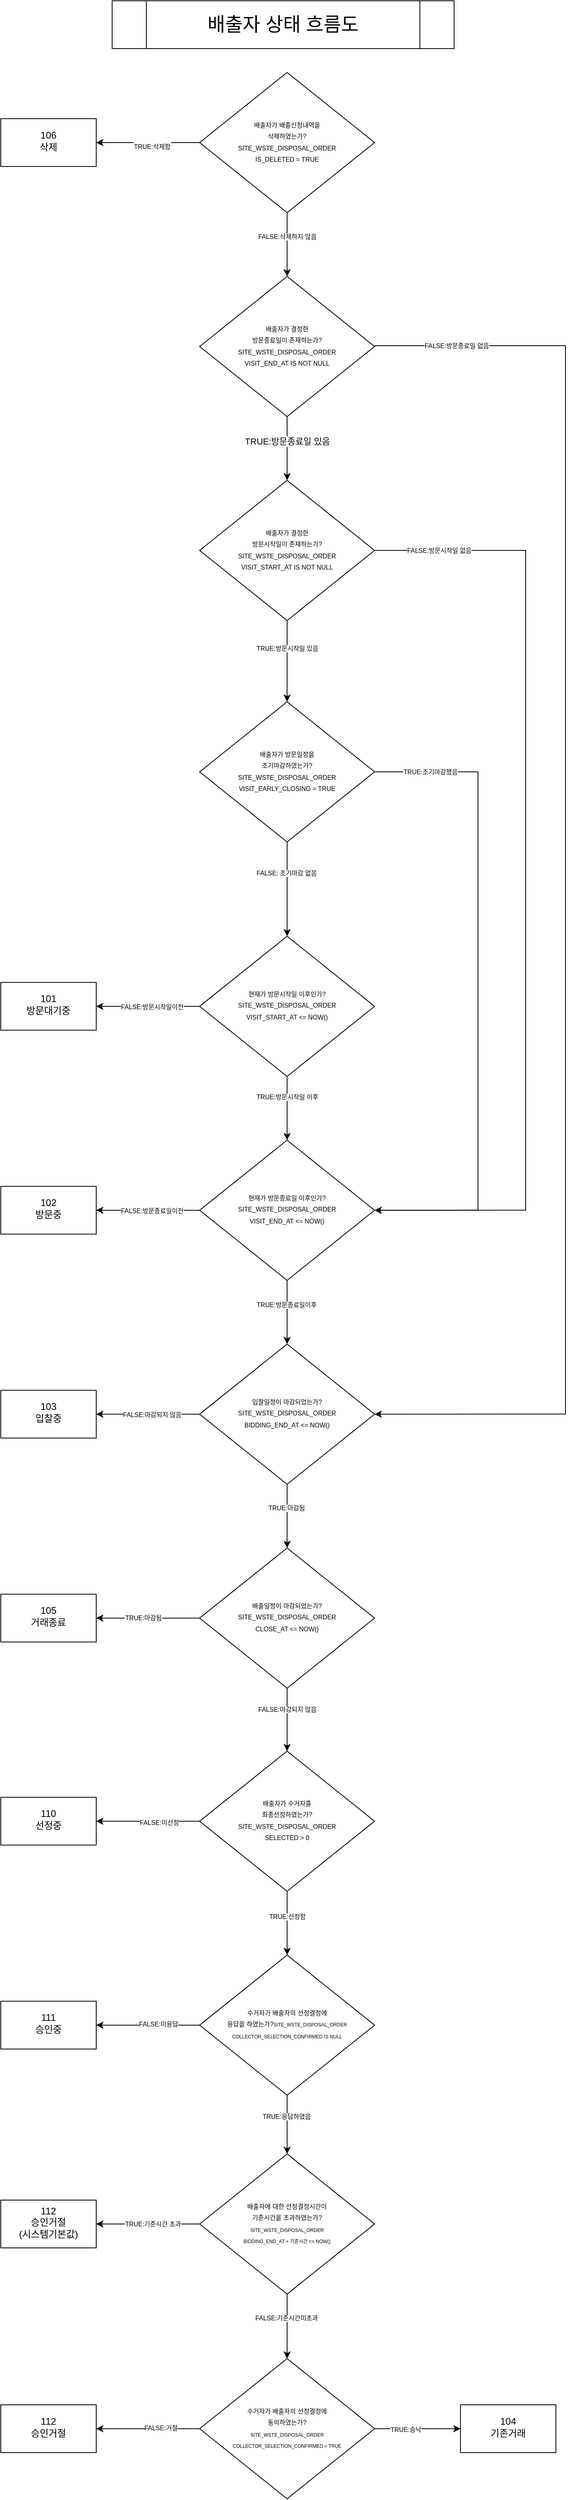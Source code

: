 <mxfile version="16.5.6" type="device"><diagram id="aDc1hncILwQoEWt4NbYm" name="Page-1"><mxGraphModel dx="1723" dy="1473" grid="1" gridSize="10" guides="1" tooltips="1" connect="1" arrows="1" fold="1" page="1" pageScale="1" pageWidth="827" pageHeight="1169" math="0" shadow="0"><root><mxCell id="0"/><mxCell id="1" parent="0"/><mxCell id="hKk7CEB78ARFkCl5woVm-1" value="" style="edgeStyle=orthogonalEdgeStyle;rounded=0;orthogonalLoop=1;jettySize=auto;html=1;fontSize=24;" parent="1" source="hKk7CEB78ARFkCl5woVm-5" target="hKk7CEB78ARFkCl5woVm-6" edge="1"><mxGeometry relative="1" as="geometry"/></mxCell><mxCell id="hKk7CEB78ARFkCl5woVm-2" value="&lt;font style=&quot;font-size: 8px&quot;&gt;TRUE:삭제함&lt;/font&gt;" style="edgeLabel;html=1;align=center;verticalAlign=middle;resizable=0;points=[];fontSize=24;" parent="hKk7CEB78ARFkCl5woVm-1" vertex="1" connectable="0"><mxGeometry x="-0.191" y="1" relative="1" as="geometry"><mxPoint x="-8" y="-1" as="offset"/></mxGeometry></mxCell><mxCell id="hKk7CEB78ARFkCl5woVm-3" value="" style="edgeStyle=orthogonalEdgeStyle;rounded=0;orthogonalLoop=1;jettySize=auto;html=1;fontSize=8;" parent="1" source="hKk7CEB78ARFkCl5woVm-5" target="hKk7CEB78ARFkCl5woVm-11" edge="1"><mxGeometry relative="1" as="geometry"/></mxCell><mxCell id="hKk7CEB78ARFkCl5woVm-4" value="FALSE:삭제하지 않음" style="edgeLabel;html=1;align=center;verticalAlign=middle;resizable=0;points=[];fontSize=8;" parent="hKk7CEB78ARFkCl5woVm-3" vertex="1" connectable="0"><mxGeometry x="-0.251" relative="1" as="geometry"><mxPoint as="offset"/></mxGeometry></mxCell><mxCell id="hKk7CEB78ARFkCl5woVm-5" value="&lt;font&gt;&lt;span style=&quot;font-size: 8px&quot;&gt;배출자가 배출신청내역을 &lt;br&gt;삭제하였는가?&lt;br&gt;&lt;/span&gt;&lt;span style=&quot;font-size: 8px&quot;&gt;SITE_WSTE_DISPOSAL_ORDER&lt;/span&gt;&lt;br&gt;&lt;span style=&quot;font-size: 8px&quot;&gt;IS_DELETED = TRUE&lt;/span&gt;&lt;br&gt;&lt;/font&gt;" style="rhombus;whiteSpace=wrap;html=1;shadow=0;fontFamily=Helvetica;fontSize=12;align=center;strokeWidth=1;spacing=6;spacingTop=-4;" parent="1" vertex="1"><mxGeometry x="-500" y="310" width="220" height="176" as="geometry"/></mxCell><mxCell id="hKk7CEB78ARFkCl5woVm-6" value="106&lt;br&gt;삭제" style="whiteSpace=wrap;html=1;shadow=0;strokeWidth=1;spacing=6;spacingTop=-4;" parent="1" vertex="1"><mxGeometry x="-750" y="368" width="120" height="60" as="geometry"/></mxCell><mxCell id="eWd9dgTw3nBhgQMVdgge-110" value="" style="edgeStyle=orthogonalEdgeStyle;rounded=0;orthogonalLoop=1;jettySize=auto;html=1;" edge="1" parent="1" source="hKk7CEB78ARFkCl5woVm-11" target="eWd9dgTw3nBhgQMVdgge-109"><mxGeometry relative="1" as="geometry"/></mxCell><mxCell id="eWd9dgTw3nBhgQMVdgge-111" value="TRUE:방문종료일 있음" style="edgeLabel;html=1;align=center;verticalAlign=middle;resizable=0;points=[];" vertex="1" connectable="0" parent="eWd9dgTw3nBhgQMVdgge-110"><mxGeometry x="-0.229" relative="1" as="geometry"><mxPoint as="offset"/></mxGeometry></mxCell><mxCell id="eWd9dgTw3nBhgQMVdgge-117" style="edgeStyle=orthogonalEdgeStyle;rounded=0;orthogonalLoop=1;jettySize=auto;html=1;exitX=1;exitY=0.5;exitDx=0;exitDy=0;entryX=1;entryY=0.5;entryDx=0;entryDy=0;fontSize=8;" edge="1" parent="1" source="hKk7CEB78ARFkCl5woVm-11" target="eWd9dgTw3nBhgQMVdgge-82"><mxGeometry relative="1" as="geometry"><Array as="points"><mxPoint x="-40" y="653"/><mxPoint x="-40" y="1994"/></Array></mxGeometry></mxCell><mxCell id="eWd9dgTw3nBhgQMVdgge-118" value="FALSE:방문종료일 없음" style="edgeLabel;html=1;align=center;verticalAlign=middle;resizable=0;points=[];fontSize=8;" vertex="1" connectable="0" parent="eWd9dgTw3nBhgQMVdgge-117"><mxGeometry x="-0.922" y="1" relative="1" as="geometry"><mxPoint x="33" y="1" as="offset"/></mxGeometry></mxCell><mxCell id="hKk7CEB78ARFkCl5woVm-11" value="&lt;font&gt;&lt;font style=&quot;font-size: 8px&quot;&gt;배출자가 결정한 &lt;br&gt;방문종료일이&amp;nbsp;존재하는가?&lt;/font&gt;&lt;span style=&quot;font-size: 8px&quot;&gt;SITE_WSTE_DISPOSAL_ORDER&lt;/span&gt;&lt;br&gt;&lt;span style=&quot;font-size: 8px&quot;&gt;VISIT_END_AT IS NOT NULL&lt;/span&gt;&lt;br&gt;&lt;/font&gt;" style="rhombus;whiteSpace=wrap;html=1;shadow=0;fontFamily=Helvetica;fontSize=12;align=center;strokeWidth=1;spacing=6;spacingTop=-4;" parent="1" vertex="1"><mxGeometry x="-500" y="566" width="220" height="176" as="geometry"/></mxCell><mxCell id="hKk7CEB78ARFkCl5woVm-54" value="&lt;font style=&quot;font-size: 24px&quot;&gt;배출자 상태 흐름도&lt;/font&gt;" style="shape=process;whiteSpace=wrap;html=1;backgroundOutline=1;fontSize=6;" parent="1" vertex="1"><mxGeometry x="-610" y="220" width="430" height="60" as="geometry"/></mxCell><mxCell id="eWd9dgTw3nBhgQMVdgge-67" value="" style="edgeStyle=orthogonalEdgeStyle;rounded=0;orthogonalLoop=1;jettySize=auto;html=1;fontSize=8;" edge="1" parent="1" source="eWd9dgTw3nBhgQMVdgge-70" target="eWd9dgTw3nBhgQMVdgge-71"><mxGeometry relative="1" as="geometry"/></mxCell><mxCell id="eWd9dgTw3nBhgQMVdgge-68" value="FALSE:방문시작일이전" style="edgeLabel;html=1;align=center;verticalAlign=middle;resizable=0;points=[];fontSize=8;" vertex="1" connectable="0" parent="eWd9dgTw3nBhgQMVdgge-67"><mxGeometry x="-0.298" relative="1" as="geometry"><mxPoint x="-15" as="offset"/></mxGeometry></mxCell><mxCell id="eWd9dgTw3nBhgQMVdgge-69" value="" style="edgeStyle=orthogonalEdgeStyle;rounded=0;orthogonalLoop=1;jettySize=auto;html=1;fontSize=8;" edge="1" parent="1" source="eWd9dgTw3nBhgQMVdgge-70" target="eWd9dgTw3nBhgQMVdgge-76"><mxGeometry relative="1" as="geometry"/></mxCell><mxCell id="eWd9dgTw3nBhgQMVdgge-119" value="TRUE:방문시작일 이후" style="edgeLabel;html=1;align=center;verticalAlign=middle;resizable=0;points=[];fontSize=8;" vertex="1" connectable="0" parent="eWd9dgTw3nBhgQMVdgge-69"><mxGeometry x="-0.643" y="1" relative="1" as="geometry"><mxPoint x="-1" y="11" as="offset"/></mxGeometry></mxCell><mxCell id="eWd9dgTw3nBhgQMVdgge-70" value="&lt;font&gt;&lt;span style=&quot;font-size: 8px&quot;&gt;현재가 방문시작일 이후인가?&lt;/span&gt;&lt;span style=&quot;font-size: 8px&quot;&gt;SITE_WSTE_DISPOSAL_ORDER&lt;/span&gt;&lt;br&gt;&lt;span style=&quot;font-size: 8px&quot;&gt;VISIT_START_AT &amp;lt;= NOW()&lt;/span&gt;&lt;br&gt;&lt;/font&gt;" style="rhombus;whiteSpace=wrap;html=1;shadow=0;fontFamily=Helvetica;fontSize=12;align=center;strokeWidth=1;spacing=6;spacingTop=-4;" vertex="1" parent="1"><mxGeometry x="-500" y="1394.33" width="220" height="176" as="geometry"/></mxCell><mxCell id="eWd9dgTw3nBhgQMVdgge-71" value="101&lt;br&gt;방문대기중" style="whiteSpace=wrap;html=1;shadow=0;strokeWidth=1;spacing=6;spacingTop=-4;" vertex="1" parent="1"><mxGeometry x="-750" y="1452.33" width="120" height="60" as="geometry"/></mxCell><mxCell id="eWd9dgTw3nBhgQMVdgge-72" value="" style="edgeStyle=orthogonalEdgeStyle;rounded=0;orthogonalLoop=1;jettySize=auto;html=1;fontSize=8;" edge="1" parent="1" source="eWd9dgTw3nBhgQMVdgge-76" target="eWd9dgTw3nBhgQMVdgge-77"><mxGeometry relative="1" as="geometry"/></mxCell><mxCell id="eWd9dgTw3nBhgQMVdgge-73" value="FALSE:방문종료일이전" style="edgeLabel;html=1;align=center;verticalAlign=middle;resizable=0;points=[];fontSize=8;" vertex="1" connectable="0" parent="eWd9dgTw3nBhgQMVdgge-72"><mxGeometry x="0.17" relative="1" as="geometry"><mxPoint x="16" as="offset"/></mxGeometry></mxCell><mxCell id="eWd9dgTw3nBhgQMVdgge-74" value="" style="edgeStyle=orthogonalEdgeStyle;rounded=0;orthogonalLoop=1;jettySize=auto;html=1;fontSize=8;" edge="1" parent="1" source="eWd9dgTw3nBhgQMVdgge-76" target="eWd9dgTw3nBhgQMVdgge-82"><mxGeometry relative="1" as="geometry"/></mxCell><mxCell id="eWd9dgTw3nBhgQMVdgge-75" value="TRUE:방문종료일이후" style="edgeLabel;html=1;align=center;verticalAlign=middle;resizable=0;points=[];fontSize=8;" vertex="1" connectable="0" parent="eWd9dgTw3nBhgQMVdgge-74"><mxGeometry x="-0.255" y="-1" relative="1" as="geometry"><mxPoint as="offset"/></mxGeometry></mxCell><mxCell id="eWd9dgTw3nBhgQMVdgge-76" value="&lt;font&gt;&lt;span style=&quot;font-size: 8px&quot;&gt;현재가 방문종료일 이후인가?&lt;/span&gt;&lt;span style=&quot;font-size: 8px&quot;&gt;SITE_WSTE_DISPOSAL_ORDER&lt;/span&gt;&lt;br&gt;&lt;span style=&quot;font-size: 8px&quot;&gt;VISIT_END_AT &amp;lt;= NOW()&lt;/span&gt;&lt;br&gt;&lt;/font&gt;" style="rhombus;whiteSpace=wrap;html=1;shadow=0;fontFamily=Helvetica;fontSize=12;align=center;strokeWidth=1;spacing=6;spacingTop=-4;" vertex="1" parent="1"><mxGeometry x="-500" y="1650.33" width="220" height="176" as="geometry"/></mxCell><mxCell id="eWd9dgTw3nBhgQMVdgge-77" value="102&lt;br&gt;방문중" style="whiteSpace=wrap;html=1;shadow=0;strokeWidth=1;spacing=6;spacingTop=-4;" vertex="1" parent="1"><mxGeometry x="-750" y="1708.33" width="120" height="60" as="geometry"/></mxCell><mxCell id="eWd9dgTw3nBhgQMVdgge-78" value="" style="edgeStyle=orthogonalEdgeStyle;rounded=0;orthogonalLoop=1;jettySize=auto;html=1;fontSize=8;" edge="1" parent="1" source="eWd9dgTw3nBhgQMVdgge-82" target="eWd9dgTw3nBhgQMVdgge-83"><mxGeometry relative="1" as="geometry"/></mxCell><mxCell id="eWd9dgTw3nBhgQMVdgge-79" value="FALSE:마감되지 않음" style="edgeLabel;html=1;align=center;verticalAlign=middle;resizable=0;points=[];fontSize=8;" vertex="1" connectable="0" parent="eWd9dgTw3nBhgQMVdgge-78"><mxGeometry x="-0.272" relative="1" as="geometry"><mxPoint x="-13" as="offset"/></mxGeometry></mxCell><mxCell id="eWd9dgTw3nBhgQMVdgge-80" value="" style="edgeStyle=orthogonalEdgeStyle;rounded=0;orthogonalLoop=1;jettySize=auto;html=1;fontSize=8;entryX=0.5;entryY=0;entryDx=0;entryDy=0;" edge="1" parent="1" source="eWd9dgTw3nBhgQMVdgge-82" target="eWd9dgTw3nBhgQMVdgge-107"><mxGeometry relative="1" as="geometry"><mxPoint x="-360" y="2152.33" as="targetPoint"/></mxGeometry></mxCell><mxCell id="eWd9dgTw3nBhgQMVdgge-81" value="TRUE:마감됨" style="edgeLabel;html=1;align=center;verticalAlign=middle;resizable=0;points=[];fontSize=8;" vertex="1" connectable="0" parent="eWd9dgTw3nBhgQMVdgge-80"><mxGeometry x="-0.264" y="-1" relative="1" as="geometry"><mxPoint as="offset"/></mxGeometry></mxCell><mxCell id="eWd9dgTw3nBhgQMVdgge-82" value="&lt;font&gt;&lt;span style=&quot;font-size: 8px&quot;&gt;입찰일정이 마감되었는가?&lt;/span&gt;&lt;span style=&quot;font-size: 8px&quot;&gt;SITE_WSTE_DISPOSAL_ORDER&lt;/span&gt;&lt;br&gt;&lt;span style=&quot;font-size: 8px&quot;&gt;BIDDING_END_AT &amp;lt;= NOW()&lt;/span&gt;&lt;br&gt;&lt;/font&gt;" style="rhombus;whiteSpace=wrap;html=1;shadow=0;fontFamily=Helvetica;fontSize=12;align=center;strokeWidth=1;spacing=6;spacingTop=-4;" vertex="1" parent="1"><mxGeometry x="-500" y="1906.33" width="220" height="176" as="geometry"/></mxCell><mxCell id="eWd9dgTw3nBhgQMVdgge-83" value="103&lt;br&gt;입찰중" style="whiteSpace=wrap;html=1;shadow=0;strokeWidth=1;spacing=6;spacingTop=-4;" vertex="1" parent="1"><mxGeometry x="-750" y="1964.33" width="120" height="60" as="geometry"/></mxCell><mxCell id="eWd9dgTw3nBhgQMVdgge-84" value="" style="edgeStyle=orthogonalEdgeStyle;rounded=0;orthogonalLoop=1;jettySize=auto;html=1;fontSize=8;" edge="1" parent="1" source="eWd9dgTw3nBhgQMVdgge-88" target="eWd9dgTw3nBhgQMVdgge-89"><mxGeometry relative="1" as="geometry"/></mxCell><mxCell id="eWd9dgTw3nBhgQMVdgge-85" value="FALSE:미선정" style="edgeLabel;html=1;align=center;verticalAlign=middle;resizable=0;points=[];fontSize=8;" vertex="1" connectable="0" parent="eWd9dgTw3nBhgQMVdgge-84"><mxGeometry x="-0.218" y="1" relative="1" as="geometry"><mxPoint as="offset"/></mxGeometry></mxCell><mxCell id="eWd9dgTw3nBhgQMVdgge-86" value="" style="edgeStyle=orthogonalEdgeStyle;rounded=0;orthogonalLoop=1;jettySize=auto;html=1;fontSize=8;" edge="1" parent="1" source="eWd9dgTw3nBhgQMVdgge-88" target="eWd9dgTw3nBhgQMVdgge-94"><mxGeometry relative="1" as="geometry"/></mxCell><mxCell id="eWd9dgTw3nBhgQMVdgge-87" value="TRUE:선정함" style="edgeLabel;html=1;align=center;verticalAlign=middle;resizable=0;points=[];fontSize=8;" vertex="1" connectable="0" parent="eWd9dgTw3nBhgQMVdgge-86"><mxGeometry x="-0.229" relative="1" as="geometry"><mxPoint as="offset"/></mxGeometry></mxCell><mxCell id="eWd9dgTw3nBhgQMVdgge-88" value="&lt;font&gt;&lt;font style=&quot;font-size: 8px&quot;&gt;배출자가 수거자를&lt;br&gt;최종선정하였는가?&lt;br&gt;&lt;/font&gt;&lt;span style=&quot;font-size: 8px&quot;&gt;SITE_WSTE_DISPOSAL_ORDER&lt;/span&gt;&lt;br style=&quot;font-size: 8px&quot;&gt;&lt;span style=&quot;font-size: 8px&quot;&gt;SELECTED &amp;gt; 0&lt;/span&gt;&lt;br&gt;&lt;/font&gt;" style="rhombus;whiteSpace=wrap;html=1;shadow=0;fontFamily=Helvetica;fontSize=12;align=center;strokeWidth=1;spacing=6;spacingTop=-4;" vertex="1" parent="1"><mxGeometry x="-500" y="2417.33" width="220" height="176" as="geometry"/></mxCell><mxCell id="eWd9dgTw3nBhgQMVdgge-89" value="110&lt;br&gt;선정중" style="whiteSpace=wrap;html=1;shadow=0;strokeWidth=1;spacing=6;spacingTop=-4;" vertex="1" parent="1"><mxGeometry x="-750" y="2475.33" width="120" height="60" as="geometry"/></mxCell><mxCell id="eWd9dgTw3nBhgQMVdgge-90" value="" style="edgeStyle=orthogonalEdgeStyle;rounded=0;orthogonalLoop=1;jettySize=auto;html=1;fontSize=8;" edge="1" parent="1" source="eWd9dgTw3nBhgQMVdgge-94" target="eWd9dgTw3nBhgQMVdgge-95"><mxGeometry relative="1" as="geometry"/></mxCell><mxCell id="eWd9dgTw3nBhgQMVdgge-91" value="FALSE:미응답" style="edgeLabel;html=1;align=center;verticalAlign=middle;resizable=0;points=[];fontSize=8;" vertex="1" connectable="0" parent="eWd9dgTw3nBhgQMVdgge-90"><mxGeometry x="-0.191" y="-2" relative="1" as="geometry"><mxPoint as="offset"/></mxGeometry></mxCell><mxCell id="eWd9dgTw3nBhgQMVdgge-92" value="" style="edgeStyle=orthogonalEdgeStyle;rounded=0;orthogonalLoop=1;jettySize=auto;html=1;fontSize=8;entryX=0.5;entryY=0;entryDx=0;entryDy=0;" edge="1" parent="1" source="eWd9dgTw3nBhgQMVdgge-94" target="eWd9dgTw3nBhgQMVdgge-127"><mxGeometry relative="1" as="geometry"/></mxCell><mxCell id="eWd9dgTw3nBhgQMVdgge-93" value="TRUE:응답하였음" style="edgeLabel;html=1;align=center;verticalAlign=middle;resizable=0;points=[];fontSize=8;" vertex="1" connectable="0" parent="eWd9dgTw3nBhgQMVdgge-92"><mxGeometry x="-0.281" y="-1" relative="1" as="geometry"><mxPoint as="offset"/></mxGeometry></mxCell><mxCell id="eWd9dgTw3nBhgQMVdgge-94" value="&lt;font&gt;&lt;font style=&quot;font-size: 8px&quot;&gt;수거자가 배출자의 선정결정에&lt;br&gt;응답을 하였는가?&lt;/font&gt;&lt;span style=&quot;font-size: 6px&quot;&gt;SITE_WSTE_DISPOSAL_ORDER&lt;/span&gt;&lt;br style=&quot;font-size: 6px&quot;&gt;&lt;span style=&quot;font-size: 6px&quot;&gt;COLLECTOR_SELECTION_CONFIRMED IS NULL&lt;/span&gt;&lt;br&gt;&lt;/font&gt;" style="rhombus;whiteSpace=wrap;html=1;shadow=0;fontFamily=Helvetica;fontSize=12;align=center;strokeWidth=1;spacing=6;spacingTop=-4;" vertex="1" parent="1"><mxGeometry x="-500" y="2673.33" width="220" height="176" as="geometry"/></mxCell><mxCell id="eWd9dgTw3nBhgQMVdgge-95" value="111&lt;br&gt;승인중" style="whiteSpace=wrap;html=1;shadow=0;strokeWidth=1;spacing=6;spacingTop=-4;" vertex="1" parent="1"><mxGeometry x="-750" y="2731.33" width="120" height="60" as="geometry"/></mxCell><mxCell id="eWd9dgTw3nBhgQMVdgge-96" value="" style="edgeStyle=orthogonalEdgeStyle;rounded=0;orthogonalLoop=1;jettySize=auto;html=1;fontSize=8;" edge="1" parent="1" source="eWd9dgTw3nBhgQMVdgge-100" target="eWd9dgTw3nBhgQMVdgge-101"><mxGeometry relative="1" as="geometry"/></mxCell><mxCell id="eWd9dgTw3nBhgQMVdgge-97" value="FALSE:거절" style="edgeLabel;html=1;align=center;verticalAlign=middle;resizable=0;points=[];fontSize=8;" vertex="1" connectable="0" parent="eWd9dgTw3nBhgQMVdgge-96"><mxGeometry x="-0.245" y="-1" relative="1" as="geometry"><mxPoint as="offset"/></mxGeometry></mxCell><mxCell id="eWd9dgTw3nBhgQMVdgge-98" value="" style="edgeStyle=orthogonalEdgeStyle;rounded=0;orthogonalLoop=1;jettySize=auto;html=1;fontSize=8;" edge="1" parent="1" source="eWd9dgTw3nBhgQMVdgge-100" target="eWd9dgTw3nBhgQMVdgge-102"><mxGeometry relative="1" as="geometry"/></mxCell><mxCell id="eWd9dgTw3nBhgQMVdgge-99" value="TRUE:승낙" style="edgeLabel;html=1;align=center;verticalAlign=middle;resizable=0;points=[];fontSize=8;" vertex="1" connectable="0" parent="eWd9dgTw3nBhgQMVdgge-98"><mxGeometry x="-0.274" y="-1" relative="1" as="geometry"><mxPoint as="offset"/></mxGeometry></mxCell><mxCell id="eWd9dgTw3nBhgQMVdgge-100" value="&lt;font&gt;&lt;font style=&quot;font-size: 8px&quot;&gt;수거자가 배출자의 선정결정에&lt;br&gt;동의하였는가?&lt;/font&gt;&lt;br style=&quot;font-size: 6px&quot;&gt;&lt;span style=&quot;font-size: 6px&quot;&gt;SITE_WSTE_DISPOSAL_ORDER&lt;/span&gt;&lt;br style=&quot;font-size: 6px&quot;&gt;&lt;span style=&quot;font-size: 6px&quot;&gt;COLLECTOR_SELECTION_CONFIRMED = TRUE&lt;/span&gt;&lt;br&gt;&lt;/font&gt;" style="rhombus;whiteSpace=wrap;html=1;shadow=0;fontFamily=Helvetica;fontSize=12;align=center;strokeWidth=1;spacing=6;spacingTop=-4;" vertex="1" parent="1"><mxGeometry x="-500" y="3180.0" width="220" height="176" as="geometry"/></mxCell><mxCell id="eWd9dgTw3nBhgQMVdgge-101" value="112&lt;br&gt;승인거절" style="whiteSpace=wrap;html=1;shadow=0;strokeWidth=1;spacing=6;spacingTop=-4;" vertex="1" parent="1"><mxGeometry x="-750" y="3238.0" width="120" height="60" as="geometry"/></mxCell><mxCell id="eWd9dgTw3nBhgQMVdgge-102" value="104&lt;br&gt;기존거래" style="whiteSpace=wrap;html=1;shadow=0;strokeWidth=1;spacing=6;spacingTop=-4;" vertex="1" parent="1"><mxGeometry x="-172" y="3238.0" width="120" height="60" as="geometry"/></mxCell><mxCell id="eWd9dgTw3nBhgQMVdgge-103" value="" style="edgeStyle=orthogonalEdgeStyle;rounded=0;orthogonalLoop=1;jettySize=auto;html=1;fontSize=8;entryX=0.5;entryY=0;entryDx=0;entryDy=0;" edge="1" parent="1" source="eWd9dgTw3nBhgQMVdgge-107" target="eWd9dgTw3nBhgQMVdgge-88"><mxGeometry relative="1" as="geometry"><mxPoint x="-360" y="2402.33" as="targetPoint"/></mxGeometry></mxCell><mxCell id="eWd9dgTw3nBhgQMVdgge-104" value="FALSE:마감되지 않음" style="edgeLabel;html=1;align=center;verticalAlign=middle;resizable=0;points=[];fontSize=8;" vertex="1" connectable="0" parent="eWd9dgTw3nBhgQMVdgge-103"><mxGeometry x="-0.339" relative="1" as="geometry"><mxPoint as="offset"/></mxGeometry></mxCell><mxCell id="eWd9dgTw3nBhgQMVdgge-105" value="" style="edgeStyle=orthogonalEdgeStyle;rounded=0;orthogonalLoop=1;jettySize=auto;html=1;fontSize=8;" edge="1" parent="1" source="eWd9dgTw3nBhgQMVdgge-107" target="eWd9dgTw3nBhgQMVdgge-108"><mxGeometry relative="1" as="geometry"/></mxCell><mxCell id="eWd9dgTw3nBhgQMVdgge-106" value="TRUE:마감됨" style="edgeLabel;html=1;align=center;verticalAlign=middle;resizable=0;points=[];fontSize=8;" vertex="1" connectable="0" parent="eWd9dgTw3nBhgQMVdgge-105"><mxGeometry x="0.098" y="-1" relative="1" as="geometry"><mxPoint as="offset"/></mxGeometry></mxCell><mxCell id="eWd9dgTw3nBhgQMVdgge-107" value="&lt;font&gt;&lt;span style=&quot;font-size: 8px&quot;&gt;배출일정이 마감되었는가?&lt;/span&gt;&lt;span style=&quot;font-size: 8px&quot;&gt;SITE_WSTE_DISPOSAL_ORDER&lt;/span&gt;&lt;br&gt;&lt;span style=&quot;font-size: 8px&quot;&gt;CLOSE_AT &amp;lt;= NOW()&lt;/span&gt;&lt;br&gt;&lt;/font&gt;" style="rhombus;whiteSpace=wrap;html=1;shadow=0;fontFamily=Helvetica;fontSize=12;align=center;strokeWidth=1;spacing=6;spacingTop=-4;" vertex="1" parent="1"><mxGeometry x="-500" y="2162.33" width="220" height="176" as="geometry"/></mxCell><mxCell id="eWd9dgTw3nBhgQMVdgge-108" value="105&lt;br&gt;거래종료" style="whiteSpace=wrap;html=1;shadow=0;strokeWidth=1;spacing=6;spacingTop=-4;" vertex="1" parent="1"><mxGeometry x="-750" y="2220.33" width="120" height="60" as="geometry"/></mxCell><mxCell id="eWd9dgTw3nBhgQMVdgge-113" value="" style="edgeStyle=orthogonalEdgeStyle;rounded=0;orthogonalLoop=1;jettySize=auto;html=1;fontSize=8;entryX=0.5;entryY=0;entryDx=0;entryDy=0;" edge="1" parent="1" source="eWd9dgTw3nBhgQMVdgge-109" target="eWd9dgTw3nBhgQMVdgge-120"><mxGeometry relative="1" as="geometry"><mxPoint x="-340" y="1070" as="targetPoint"/></mxGeometry></mxCell><mxCell id="eWd9dgTw3nBhgQMVdgge-114" value="TRUE:방문시작일 있음" style="edgeLabel;html=1;align=center;verticalAlign=middle;resizable=0;points=[];fontSize=8;" vertex="1" connectable="0" parent="eWd9dgTw3nBhgQMVdgge-113"><mxGeometry x="-0.326" relative="1" as="geometry"><mxPoint as="offset"/></mxGeometry></mxCell><mxCell id="eWd9dgTw3nBhgQMVdgge-115" style="edgeStyle=orthogonalEdgeStyle;rounded=0;orthogonalLoop=1;jettySize=auto;html=1;exitX=1;exitY=0.5;exitDx=0;exitDy=0;entryX=1;entryY=0.5;entryDx=0;entryDy=0;fontSize=8;" edge="1" parent="1" source="eWd9dgTw3nBhgQMVdgge-109" target="eWd9dgTw3nBhgQMVdgge-76"><mxGeometry relative="1" as="geometry"><Array as="points"><mxPoint x="-90" y="910"/><mxPoint x="-90" y="1738"/></Array></mxGeometry></mxCell><mxCell id="eWd9dgTw3nBhgQMVdgge-116" value="FALSE:방문시작일 없음" style="edgeLabel;html=1;align=center;verticalAlign=middle;resizable=0;points=[];fontSize=8;" vertex="1" connectable="0" parent="eWd9dgTw3nBhgQMVdgge-115"><mxGeometry x="-0.91" relative="1" as="geometry"><mxPoint x="26" as="offset"/></mxGeometry></mxCell><mxCell id="eWd9dgTw3nBhgQMVdgge-109" value="&lt;font&gt;&lt;span style=&quot;font-size: 8px&quot;&gt;배출자가 결정한&lt;/span&gt;&lt;br style=&quot;font-size: 8px&quot;&gt;&lt;span style=&quot;font-size: 8px&quot;&gt;방문시작일이&amp;nbsp;존재하는가?&lt;/span&gt;&lt;span style=&quot;font-size: 8px&quot;&gt;SITE_WSTE_DISPOSAL_ORDER&lt;/span&gt;&lt;br&gt;&lt;span style=&quot;font-size: 8px&quot;&gt;VISIT_START_AT IS NOT NULL&lt;/span&gt;&lt;br&gt;&lt;/font&gt;" style="rhombus;whiteSpace=wrap;html=1;shadow=0;fontFamily=Helvetica;fontSize=12;align=center;strokeWidth=1;spacing=6;spacingTop=-4;" vertex="1" parent="1"><mxGeometry x="-500" y="822" width="220" height="176" as="geometry"/></mxCell><mxCell id="eWd9dgTw3nBhgQMVdgge-121" style="edgeStyle=orthogonalEdgeStyle;rounded=0;orthogonalLoop=1;jettySize=auto;html=1;exitX=0.5;exitY=1;exitDx=0;exitDy=0;entryX=0.5;entryY=0;entryDx=0;entryDy=0;fontSize=8;" edge="1" parent="1" source="eWd9dgTw3nBhgQMVdgge-120" target="eWd9dgTw3nBhgQMVdgge-70"><mxGeometry relative="1" as="geometry"/></mxCell><mxCell id="eWd9dgTw3nBhgQMVdgge-122" value="FALSE: 조기마감 없음" style="edgeLabel;html=1;align=center;verticalAlign=middle;resizable=0;points=[];fontSize=8;" vertex="1" connectable="0" parent="eWd9dgTw3nBhgQMVdgge-121"><mxGeometry x="-0.35" y="-1" relative="1" as="geometry"><mxPoint as="offset"/></mxGeometry></mxCell><mxCell id="eWd9dgTw3nBhgQMVdgge-123" style="edgeStyle=orthogonalEdgeStyle;rounded=0;orthogonalLoop=1;jettySize=auto;html=1;exitX=1;exitY=0.5;exitDx=0;exitDy=0;entryX=1;entryY=0.5;entryDx=0;entryDy=0;fontSize=8;" edge="1" parent="1" source="eWd9dgTw3nBhgQMVdgge-120" target="eWd9dgTw3nBhgQMVdgge-76"><mxGeometry relative="1" as="geometry"><Array as="points"><mxPoint x="-150" y="1188"/><mxPoint x="-150" y="1738"/></Array></mxGeometry></mxCell><mxCell id="eWd9dgTw3nBhgQMVdgge-124" value="TRUE:조기마감했음" style="edgeLabel;html=1;align=center;verticalAlign=middle;resizable=0;points=[];fontSize=8;" vertex="1" connectable="0" parent="eWd9dgTw3nBhgQMVdgge-123"><mxGeometry x="-0.931" y="-1" relative="1" as="geometry"><mxPoint x="42" y="-1" as="offset"/></mxGeometry></mxCell><mxCell id="eWd9dgTw3nBhgQMVdgge-120" value="&lt;font&gt;&lt;span style=&quot;font-size: 8px&quot;&gt;배출자가 방문일정을 &lt;br&gt;조기마감하였는가?&lt;br&gt;SITE_WSTE_DISPOSAL_ORDER&lt;/span&gt;&lt;br&gt;&lt;span style=&quot;font-size: 8px&quot;&gt;VISIT_EARLY_CLOSING = TRUE&lt;/span&gt;&lt;br&gt;&lt;/font&gt;" style="rhombus;whiteSpace=wrap;html=1;shadow=0;fontFamily=Helvetica;fontSize=12;align=center;strokeWidth=1;spacing=6;spacingTop=-4;" vertex="1" parent="1"><mxGeometry x="-500" y="1100" width="220" height="176" as="geometry"/></mxCell><mxCell id="eWd9dgTw3nBhgQMVdgge-128" style="edgeStyle=orthogonalEdgeStyle;rounded=0;orthogonalLoop=1;jettySize=auto;html=1;exitX=0.5;exitY=1;exitDx=0;exitDy=0;entryX=0.5;entryY=0;entryDx=0;entryDy=0;fontSize=8;" edge="1" parent="1" source="eWd9dgTw3nBhgQMVdgge-127" target="eWd9dgTw3nBhgQMVdgge-100"><mxGeometry relative="1" as="geometry"/></mxCell><mxCell id="eWd9dgTw3nBhgQMVdgge-129" value="FALSE:기준시간미초과" style="edgeLabel;html=1;align=center;verticalAlign=middle;resizable=0;points=[];fontSize=8;" vertex="1" connectable="0" parent="eWd9dgTw3nBhgQMVdgge-128"><mxGeometry x="-0.268" y="-1" relative="1" as="geometry"><mxPoint as="offset"/></mxGeometry></mxCell><mxCell id="eWd9dgTw3nBhgQMVdgge-131" value="" style="edgeStyle=orthogonalEdgeStyle;rounded=0;orthogonalLoop=1;jettySize=auto;html=1;fontSize=8;" edge="1" parent="1" source="eWd9dgTw3nBhgQMVdgge-127" target="eWd9dgTw3nBhgQMVdgge-130"><mxGeometry relative="1" as="geometry"/></mxCell><mxCell id="eWd9dgTw3nBhgQMVdgge-132" value="TRUE:기준시간 초과" style="edgeLabel;html=1;align=center;verticalAlign=middle;resizable=0;points=[];fontSize=8;" vertex="1" connectable="0" parent="eWd9dgTw3nBhgQMVdgge-131"><mxGeometry x="0.251" relative="1" as="geometry"><mxPoint x="22" as="offset"/></mxGeometry></mxCell><mxCell id="eWd9dgTw3nBhgQMVdgge-127" value="&lt;font&gt;&lt;font style=&quot;font-size: 8px&quot;&gt;배출자에 대한 선정결정시간이&lt;br&gt;기준시간을 초과하였는가?&lt;br&gt;&lt;/font&gt;&lt;span style=&quot;font-size: 6px&quot;&gt;SITE_WSTE_DISPOSAL_ORDER&lt;/span&gt;&lt;br style=&quot;font-size: 6px&quot;&gt;&lt;span style=&quot;font-size: 6px&quot;&gt;BIDDING_END_AT + 기준시간 &amp;lt;= NOW()&lt;/span&gt;&lt;br&gt;&lt;/font&gt;" style="rhombus;whiteSpace=wrap;html=1;shadow=0;fontFamily=Helvetica;fontSize=12;align=center;strokeWidth=1;spacing=6;spacingTop=-4;" vertex="1" parent="1"><mxGeometry x="-500" y="2923.0" width="220" height="176" as="geometry"/></mxCell><mxCell id="eWd9dgTw3nBhgQMVdgge-130" value="112&lt;br&gt;승인거절&lt;br&gt;(시스템기본값)" style="whiteSpace=wrap;html=1;shadow=0;strokeWidth=1;spacing=6;spacingTop=-4;" vertex="1" parent="1"><mxGeometry x="-750" y="2981.0" width="120" height="60" as="geometry"/></mxCell></root></mxGraphModel></diagram></mxfile>